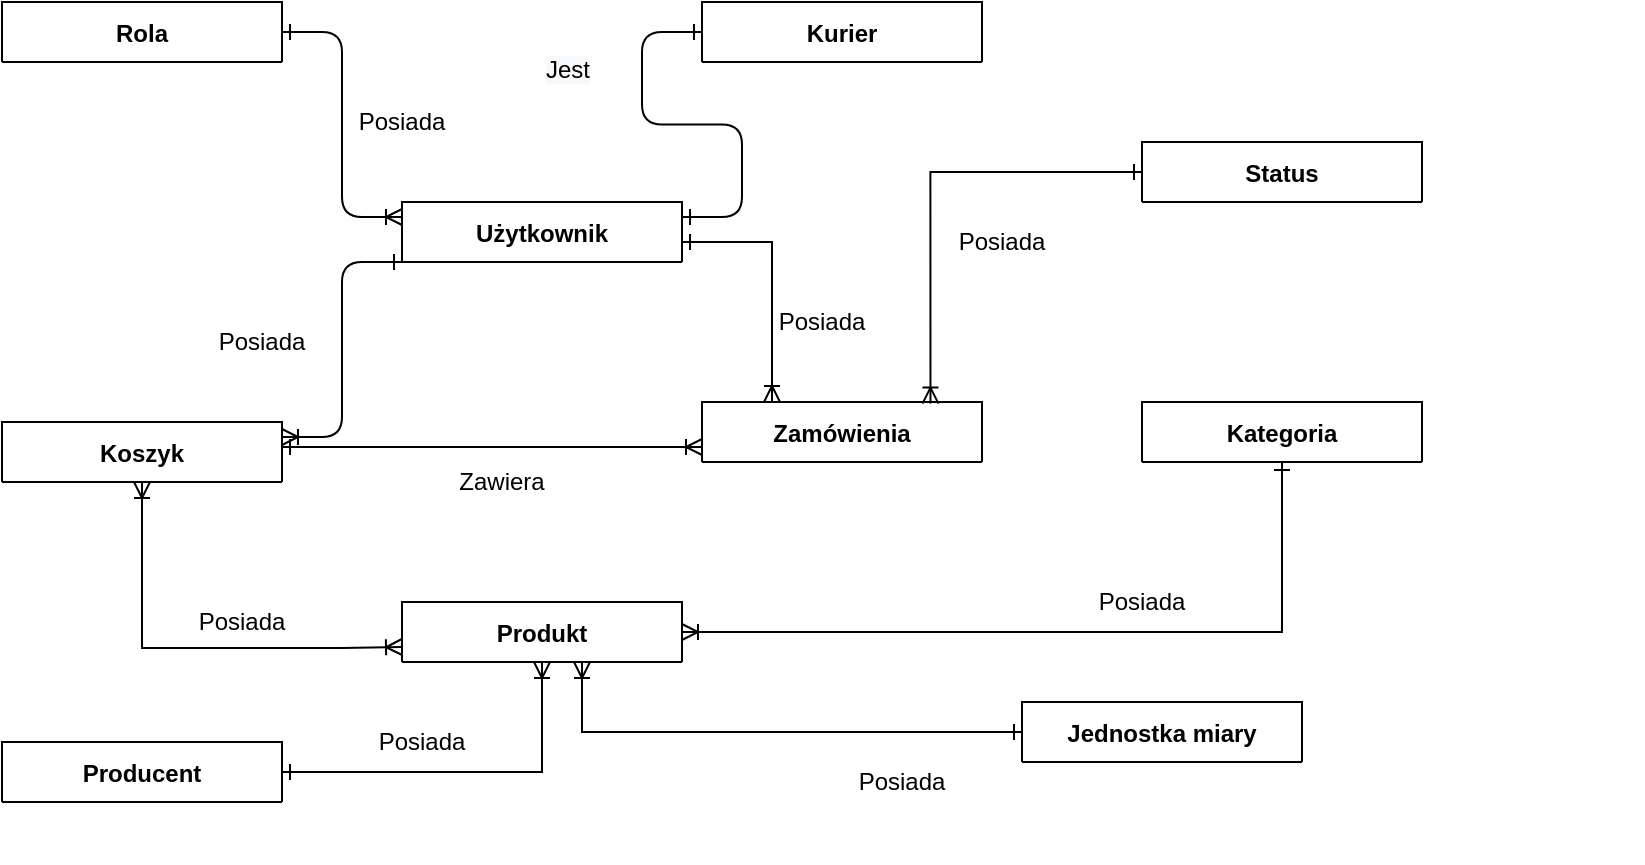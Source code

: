 <mxfile version="13.9.8" type="device"><diagram id="R2lEEEUBdFMjLlhIrx00" name="Page-1"><mxGraphModel dx="898" dy="482" grid="1" gridSize="10" guides="1" tooltips="1" connect="1" arrows="1" fold="1" page="1" pageScale="1" pageWidth="850" pageHeight="1100" math="0" shadow="0" extFonts="Permanent Marker^https://fonts.googleapis.com/css?family=Permanent+Marker"><root><mxCell id="0"/><mxCell id="1" parent="0"/><mxCell id="C-vyLk0tnHw3VtMMgP7b-1" value="" style="edgeStyle=entityRelationEdgeStyle;endArrow=ERoneToMany;startArrow=ERone;endFill=0;startFill=0;exitX=1;exitY=0.5;exitDx=0;exitDy=0;entryX=0;entryY=0.25;entryDx=0;entryDy=0;" parent="1" source="C-vyLk0tnHw3VtMMgP7b-23" target="WLLcaPcJDvykrV8Hje0s-1" edge="1"><mxGeometry width="100" height="100" relative="1" as="geometry"><mxPoint x="370" y="165" as="sourcePoint"/><mxPoint x="450" y="195" as="targetPoint"/></mxGeometry></mxCell><mxCell id="C-vyLk0tnHw3VtMMgP7b-23" value="Rola" style="shape=table;startSize=30;container=1;collapsible=1;childLayout=tableLayout;fixedRows=1;rowLines=0;fontStyle=1;align=center;resizeLast=1;" parent="1" vertex="1"><mxGeometry x="40" y="40" width="140" height="30" as="geometry"/></mxCell><mxCell id="C-vyLk0tnHw3VtMMgP7b-27" value="" style="shape=partialRectangle;collapsible=0;dropTarget=0;pointerEvents=0;fillColor=none;points=[[0,0.5],[1,0.5]];portConstraint=eastwest;top=0;left=0;right=0;bottom=0;" parent="C-vyLk0tnHw3VtMMgP7b-23" vertex="1"><mxGeometry y="30" width="250" height="30" as="geometry"/></mxCell><mxCell id="C-vyLk0tnHw3VtMMgP7b-28" value="" style="shape=partialRectangle;overflow=hidden;connectable=0;fillColor=none;top=0;left=0;bottom=0;right=0;" parent="C-vyLk0tnHw3VtMMgP7b-27" vertex="1"><mxGeometry width="30" height="30" as="geometry"/></mxCell><mxCell id="C-vyLk0tnHw3VtMMgP7b-29" value="" style="shape=partialRectangle;overflow=hidden;connectable=0;fillColor=none;top=0;left=0;bottom=0;right=0;align=left;spacingLeft=6;" parent="C-vyLk0tnHw3VtMMgP7b-27" vertex="1"><mxGeometry x="30" width="220" height="30" as="geometry"/></mxCell><mxCell id="WLLcaPcJDvykrV8Hje0s-44" style="edgeStyle=orthogonalEdgeStyle;rounded=0;orthogonalLoop=1;jettySize=auto;html=1;entryX=0.25;entryY=0;entryDx=0;entryDy=0;startArrow=ERone;startFill=0;endArrow=ERoneToMany;endFill=0;" edge="1" parent="1" source="WLLcaPcJDvykrV8Hje0s-1" target="WLLcaPcJDvykrV8Hje0s-14"><mxGeometry relative="1" as="geometry"><Array as="points"><mxPoint x="425" y="160"/></Array></mxGeometry></mxCell><mxCell id="WLLcaPcJDvykrV8Hje0s-1" value="Użytkownik" style="shape=table;startSize=30;container=1;collapsible=1;childLayout=tableLayout;fixedRows=1;rowLines=0;fontStyle=1;align=center;resizeLast=1;" vertex="1" parent="1"><mxGeometry x="240" y="140" width="140" height="30" as="geometry"/></mxCell><mxCell id="WLLcaPcJDvykrV8Hje0s-2" value="" style="shape=partialRectangle;collapsible=0;dropTarget=0;pointerEvents=0;fillColor=none;points=[[0,0.5],[1,0.5]];portConstraint=eastwest;top=0;left=0;right=0;bottom=0;" vertex="1" parent="WLLcaPcJDvykrV8Hje0s-1"><mxGeometry y="30" width="250" height="30" as="geometry"/></mxCell><mxCell id="WLLcaPcJDvykrV8Hje0s-3" value="" style="shape=partialRectangle;overflow=hidden;connectable=0;fillColor=none;top=0;left=0;bottom=0;right=0;" vertex="1" parent="WLLcaPcJDvykrV8Hje0s-2"><mxGeometry width="30" height="30" as="geometry"/></mxCell><mxCell id="WLLcaPcJDvykrV8Hje0s-4" value="" style="shape=partialRectangle;overflow=hidden;connectable=0;fillColor=none;top=0;left=0;bottom=0;right=0;align=left;spacingLeft=6;" vertex="1" parent="WLLcaPcJDvykrV8Hje0s-2"><mxGeometry x="30" width="220" height="30" as="geometry"/></mxCell><mxCell id="WLLcaPcJDvykrV8Hje0s-45" style="edgeStyle=orthogonalEdgeStyle;rounded=0;orthogonalLoop=1;jettySize=auto;html=1;entryX=0;entryY=0.75;entryDx=0;entryDy=0;startArrow=ERoneToMany;startFill=0;endArrow=ERoneToMany;endFill=0;" edge="1" parent="1" source="WLLcaPcJDvykrV8Hje0s-6" target="WLLcaPcJDvykrV8Hje0s-22"><mxGeometry relative="1" as="geometry"><Array as="points"><mxPoint x="110" y="363"/><mxPoint x="210" y="363"/></Array></mxGeometry></mxCell><mxCell id="WLLcaPcJDvykrV8Hje0s-60" style="edgeStyle=orthogonalEdgeStyle;rounded=0;orthogonalLoop=1;jettySize=auto;html=1;entryX=0;entryY=0.75;entryDx=0;entryDy=0;startArrow=ERone;startFill=0;endArrow=ERoneToMany;endFill=0;" edge="1" parent="1" source="WLLcaPcJDvykrV8Hje0s-6" target="WLLcaPcJDvykrV8Hje0s-14"><mxGeometry relative="1" as="geometry"><Array as="points"><mxPoint x="285" y="263"/></Array></mxGeometry></mxCell><mxCell id="WLLcaPcJDvykrV8Hje0s-6" value="Koszyk" style="shape=table;startSize=30;container=1;collapsible=1;childLayout=tableLayout;fixedRows=1;rowLines=0;fontStyle=1;align=center;resizeLast=1;" vertex="1" parent="1"><mxGeometry x="40" y="250" width="140" height="30" as="geometry"/></mxCell><mxCell id="WLLcaPcJDvykrV8Hje0s-7" value="" style="shape=partialRectangle;collapsible=0;dropTarget=0;pointerEvents=0;fillColor=none;points=[[0,0.5],[1,0.5]];portConstraint=eastwest;top=0;left=0;right=0;bottom=0;" vertex="1" parent="WLLcaPcJDvykrV8Hje0s-6"><mxGeometry y="30" width="250" height="30" as="geometry"/></mxCell><mxCell id="WLLcaPcJDvykrV8Hje0s-8" value="" style="shape=partialRectangle;overflow=hidden;connectable=0;fillColor=none;top=0;left=0;bottom=0;right=0;" vertex="1" parent="WLLcaPcJDvykrV8Hje0s-7"><mxGeometry width="30" height="30" as="geometry"/></mxCell><mxCell id="WLLcaPcJDvykrV8Hje0s-9" value="" style="shape=partialRectangle;overflow=hidden;connectable=0;fillColor=none;top=0;left=0;bottom=0;right=0;align=left;spacingLeft=6;" vertex="1" parent="WLLcaPcJDvykrV8Hje0s-7"><mxGeometry x="30" width="220" height="30" as="geometry"/></mxCell><mxCell id="WLLcaPcJDvykrV8Hje0s-10" value="Kurier" style="shape=table;startSize=30;container=1;collapsible=1;childLayout=tableLayout;fixedRows=1;rowLines=0;fontStyle=1;align=center;resizeLast=1;" vertex="1" parent="1"><mxGeometry x="390" y="40" width="140" height="30" as="geometry"/></mxCell><mxCell id="WLLcaPcJDvykrV8Hje0s-11" value="" style="shape=partialRectangle;collapsible=0;dropTarget=0;pointerEvents=0;fillColor=none;points=[[0,0.5],[1,0.5]];portConstraint=eastwest;top=0;left=0;right=0;bottom=0;" vertex="1" parent="WLLcaPcJDvykrV8Hje0s-10"><mxGeometry y="30" width="250" height="30" as="geometry"/></mxCell><mxCell id="WLLcaPcJDvykrV8Hje0s-12" value="" style="shape=partialRectangle;overflow=hidden;connectable=0;fillColor=none;top=0;left=0;bottom=0;right=0;" vertex="1" parent="WLLcaPcJDvykrV8Hje0s-11"><mxGeometry width="30" height="30" as="geometry"/></mxCell><mxCell id="WLLcaPcJDvykrV8Hje0s-13" value="" style="shape=partialRectangle;overflow=hidden;connectable=0;fillColor=none;top=0;left=0;bottom=0;right=0;align=left;spacingLeft=6;" vertex="1" parent="WLLcaPcJDvykrV8Hje0s-11"><mxGeometry x="30" width="220" height="30" as="geometry"/></mxCell><mxCell id="WLLcaPcJDvykrV8Hje0s-14" value="Zamówienia" style="shape=table;startSize=30;container=1;collapsible=1;childLayout=tableLayout;fixedRows=1;rowLines=0;fontStyle=1;align=center;resizeLast=1;" vertex="1" parent="1"><mxGeometry x="390" y="240" width="140" height="30" as="geometry"/></mxCell><mxCell id="WLLcaPcJDvykrV8Hje0s-15" value="" style="shape=partialRectangle;collapsible=0;dropTarget=0;pointerEvents=0;fillColor=none;points=[[0,0.5],[1,0.5]];portConstraint=eastwest;top=0;left=0;right=0;bottom=0;" vertex="1" parent="WLLcaPcJDvykrV8Hje0s-14"><mxGeometry y="30" width="250" height="30" as="geometry"/></mxCell><mxCell id="WLLcaPcJDvykrV8Hje0s-16" value="" style="shape=partialRectangle;overflow=hidden;connectable=0;fillColor=none;top=0;left=0;bottom=0;right=0;" vertex="1" parent="WLLcaPcJDvykrV8Hje0s-15"><mxGeometry width="30" height="30" as="geometry"/></mxCell><mxCell id="WLLcaPcJDvykrV8Hje0s-17" value="" style="shape=partialRectangle;overflow=hidden;connectable=0;fillColor=none;top=0;left=0;bottom=0;right=0;align=left;spacingLeft=6;" vertex="1" parent="WLLcaPcJDvykrV8Hje0s-15"><mxGeometry x="30" width="220" height="30" as="geometry"/></mxCell><mxCell id="WLLcaPcJDvykrV8Hje0s-46" style="edgeStyle=orthogonalEdgeStyle;rounded=0;orthogonalLoop=1;jettySize=auto;html=1;entryX=0.816;entryY=0.027;entryDx=0;entryDy=0;entryPerimeter=0;startArrow=ERone;startFill=0;endArrow=ERoneToMany;endFill=0;" edge="1" parent="1" source="WLLcaPcJDvykrV8Hje0s-18" target="WLLcaPcJDvykrV8Hje0s-14"><mxGeometry relative="1" as="geometry"/></mxCell><mxCell id="WLLcaPcJDvykrV8Hje0s-18" value="Status" style="shape=table;startSize=30;container=1;collapsible=1;childLayout=tableLayout;fixedRows=1;rowLines=0;fontStyle=1;align=center;resizeLast=1;" vertex="1" parent="1"><mxGeometry x="610" y="110" width="140" height="30" as="geometry"/></mxCell><mxCell id="WLLcaPcJDvykrV8Hje0s-19" value="" style="shape=partialRectangle;collapsible=0;dropTarget=0;pointerEvents=0;fillColor=none;points=[[0,0.5],[1,0.5]];portConstraint=eastwest;top=0;left=0;right=0;bottom=0;" vertex="1" parent="WLLcaPcJDvykrV8Hje0s-18"><mxGeometry y="30" width="250" height="30" as="geometry"/></mxCell><mxCell id="WLLcaPcJDvykrV8Hje0s-20" value="" style="shape=partialRectangle;overflow=hidden;connectable=0;fillColor=none;top=0;left=0;bottom=0;right=0;" vertex="1" parent="WLLcaPcJDvykrV8Hje0s-19"><mxGeometry width="30" height="30" as="geometry"/></mxCell><mxCell id="WLLcaPcJDvykrV8Hje0s-21" value="" style="shape=partialRectangle;overflow=hidden;connectable=0;fillColor=none;top=0;left=0;bottom=0;right=0;align=left;spacingLeft=6;" vertex="1" parent="WLLcaPcJDvykrV8Hje0s-19"><mxGeometry x="30" width="220" height="30" as="geometry"/></mxCell><mxCell id="WLLcaPcJDvykrV8Hje0s-22" value="Produkt" style="shape=table;startSize=30;container=1;collapsible=1;childLayout=tableLayout;fixedRows=1;rowLines=0;fontStyle=1;align=center;resizeLast=1;" vertex="1" parent="1"><mxGeometry x="240" y="340" width="140" height="30" as="geometry"/></mxCell><mxCell id="WLLcaPcJDvykrV8Hje0s-23" value="" style="shape=partialRectangle;collapsible=0;dropTarget=0;pointerEvents=0;fillColor=none;points=[[0,0.5],[1,0.5]];portConstraint=eastwest;top=0;left=0;right=0;bottom=0;" vertex="1" parent="WLLcaPcJDvykrV8Hje0s-22"><mxGeometry y="30" width="250" height="30" as="geometry"/></mxCell><mxCell id="WLLcaPcJDvykrV8Hje0s-24" value="" style="shape=partialRectangle;overflow=hidden;connectable=0;fillColor=none;top=0;left=0;bottom=0;right=0;" vertex="1" parent="WLLcaPcJDvykrV8Hje0s-23"><mxGeometry width="30" height="30" as="geometry"/></mxCell><mxCell id="WLLcaPcJDvykrV8Hje0s-25" value="" style="shape=partialRectangle;overflow=hidden;connectable=0;fillColor=none;top=0;left=0;bottom=0;right=0;align=left;spacingLeft=6;" vertex="1" parent="WLLcaPcJDvykrV8Hje0s-23"><mxGeometry x="30" width="220" height="30" as="geometry"/></mxCell><mxCell id="WLLcaPcJDvykrV8Hje0s-47" style="edgeStyle=orthogonalEdgeStyle;rounded=0;orthogonalLoop=1;jettySize=auto;html=1;startArrow=ERone;startFill=0;endArrow=ERoneToMany;endFill=0;" edge="1" parent="1" source="WLLcaPcJDvykrV8Hje0s-26" target="WLLcaPcJDvykrV8Hje0s-22"><mxGeometry relative="1" as="geometry"/></mxCell><mxCell id="WLLcaPcJDvykrV8Hje0s-26" value="Producent" style="shape=table;startSize=30;container=1;collapsible=1;childLayout=tableLayout;fixedRows=1;rowLines=0;fontStyle=1;align=center;resizeLast=1;" vertex="1" parent="1"><mxGeometry x="40" y="410" width="140" height="30" as="geometry"/></mxCell><mxCell id="WLLcaPcJDvykrV8Hje0s-27" value="" style="shape=partialRectangle;collapsible=0;dropTarget=0;pointerEvents=0;fillColor=none;points=[[0,0.5],[1,0.5]];portConstraint=eastwest;top=0;left=0;right=0;bottom=0;" vertex="1" parent="WLLcaPcJDvykrV8Hje0s-26"><mxGeometry y="30" width="250" height="30" as="geometry"/></mxCell><mxCell id="WLLcaPcJDvykrV8Hje0s-28" value="" style="shape=partialRectangle;overflow=hidden;connectable=0;fillColor=none;top=0;left=0;bottom=0;right=0;" vertex="1" parent="WLLcaPcJDvykrV8Hje0s-27"><mxGeometry width="30" height="30" as="geometry"/></mxCell><mxCell id="WLLcaPcJDvykrV8Hje0s-29" value="" style="shape=partialRectangle;overflow=hidden;connectable=0;fillColor=none;top=0;left=0;bottom=0;right=0;align=left;spacingLeft=6;" vertex="1" parent="WLLcaPcJDvykrV8Hje0s-27"><mxGeometry x="30" width="220" height="30" as="geometry"/></mxCell><mxCell id="WLLcaPcJDvykrV8Hje0s-50" style="edgeStyle=orthogonalEdgeStyle;rounded=0;orthogonalLoop=1;jettySize=auto;html=1;entryX=1;entryY=0.5;entryDx=0;entryDy=0;startArrow=ERone;startFill=0;endArrow=ERoneToMany;endFill=0;" edge="1" parent="1" source="WLLcaPcJDvykrV8Hje0s-30" target="WLLcaPcJDvykrV8Hje0s-22"><mxGeometry relative="1" as="geometry"><Array as="points"><mxPoint x="680" y="355"/></Array></mxGeometry></mxCell><mxCell id="WLLcaPcJDvykrV8Hje0s-30" value="Kategoria" style="shape=table;startSize=30;container=1;collapsible=1;childLayout=tableLayout;fixedRows=1;rowLines=0;fontStyle=1;align=center;resizeLast=1;" vertex="1" parent="1"><mxGeometry x="610" y="240" width="140" height="30" as="geometry"/></mxCell><mxCell id="WLLcaPcJDvykrV8Hje0s-31" value="" style="shape=partialRectangle;collapsible=0;dropTarget=0;pointerEvents=0;fillColor=none;points=[[0,0.5],[1,0.5]];portConstraint=eastwest;top=0;left=0;right=0;bottom=0;" vertex="1" parent="WLLcaPcJDvykrV8Hje0s-30"><mxGeometry y="30" width="250" height="30" as="geometry"/></mxCell><mxCell id="WLLcaPcJDvykrV8Hje0s-32" value="" style="shape=partialRectangle;overflow=hidden;connectable=0;fillColor=none;top=0;left=0;bottom=0;right=0;" vertex="1" parent="WLLcaPcJDvykrV8Hje0s-31"><mxGeometry width="30" height="30" as="geometry"/></mxCell><mxCell id="WLLcaPcJDvykrV8Hje0s-33" value="" style="shape=partialRectangle;overflow=hidden;connectable=0;fillColor=none;top=0;left=0;bottom=0;right=0;align=left;spacingLeft=6;" vertex="1" parent="WLLcaPcJDvykrV8Hje0s-31"><mxGeometry x="30" width="220" height="30" as="geometry"/></mxCell><mxCell id="WLLcaPcJDvykrV8Hje0s-49" style="edgeStyle=orthogonalEdgeStyle;rounded=0;orthogonalLoop=1;jettySize=auto;html=1;startArrow=ERone;startFill=0;endArrow=ERoneToMany;endFill=0;" edge="1" parent="1" source="WLLcaPcJDvykrV8Hje0s-34" target="WLLcaPcJDvykrV8Hje0s-22"><mxGeometry relative="1" as="geometry"><Array as="points"><mxPoint x="330" y="405"/></Array></mxGeometry></mxCell><mxCell id="WLLcaPcJDvykrV8Hje0s-34" value="Jednostka miary" style="shape=table;startSize=30;container=1;collapsible=1;childLayout=tableLayout;fixedRows=1;rowLines=0;fontStyle=1;align=center;resizeLast=1;" vertex="1" parent="1"><mxGeometry x="550" y="390" width="140" height="30" as="geometry"/></mxCell><mxCell id="WLLcaPcJDvykrV8Hje0s-35" value="" style="shape=partialRectangle;collapsible=0;dropTarget=0;pointerEvents=0;fillColor=none;points=[[0,0.5],[1,0.5]];portConstraint=eastwest;top=0;left=0;right=0;bottom=0;" vertex="1" parent="WLLcaPcJDvykrV8Hje0s-34"><mxGeometry y="30" width="250" height="30" as="geometry"/></mxCell><mxCell id="WLLcaPcJDvykrV8Hje0s-36" value="" style="shape=partialRectangle;overflow=hidden;connectable=0;fillColor=none;top=0;left=0;bottom=0;right=0;" vertex="1" parent="WLLcaPcJDvykrV8Hje0s-35"><mxGeometry width="30" height="30" as="geometry"/></mxCell><mxCell id="WLLcaPcJDvykrV8Hje0s-37" value="" style="shape=partialRectangle;overflow=hidden;connectable=0;fillColor=none;top=0;left=0;bottom=0;right=0;align=left;spacingLeft=6;" vertex="1" parent="WLLcaPcJDvykrV8Hje0s-35"><mxGeometry x="30" width="220" height="30" as="geometry"/></mxCell><mxCell id="WLLcaPcJDvykrV8Hje0s-39" value="" style="edgeStyle=entityRelationEdgeStyle;endArrow=ERoneToMany;startArrow=ERone;endFill=0;startFill=0;entryX=1;entryY=0.25;entryDx=0;entryDy=0;exitX=0;exitY=1;exitDx=0;exitDy=0;" edge="1" parent="1" source="WLLcaPcJDvykrV8Hje0s-1" target="WLLcaPcJDvykrV8Hje0s-6"><mxGeometry width="100" height="100" relative="1" as="geometry"><mxPoint x="120" y="160" as="sourcePoint"/><mxPoint x="250" y="165" as="targetPoint"/></mxGeometry></mxCell><mxCell id="WLLcaPcJDvykrV8Hje0s-41" value="" style="edgeStyle=entityRelationEdgeStyle;endArrow=ERone;startArrow=ERone;endFill=0;startFill=0;exitX=1;exitY=0.25;exitDx=0;exitDy=0;entryX=0;entryY=0.5;entryDx=0;entryDy=0;" edge="1" parent="1" source="WLLcaPcJDvykrV8Hje0s-1" target="WLLcaPcJDvykrV8Hje0s-10"><mxGeometry width="100" height="100" relative="1" as="geometry"><mxPoint x="370" y="111" as="sourcePoint"/><mxPoint x="380" y="55" as="targetPoint"/></mxGeometry></mxCell><mxCell id="WLLcaPcJDvykrV8Hje0s-51" value="Posiada" style="text;html=1;strokeColor=none;fillColor=none;align=center;verticalAlign=middle;whiteSpace=wrap;rounded=0;" vertex="1" parent="1"><mxGeometry x="220" y="90" width="40" height="20" as="geometry"/></mxCell><mxCell id="WLLcaPcJDvykrV8Hje0s-52" value="Posiada" style="text;html=1;strokeColor=none;fillColor=none;align=center;verticalAlign=middle;whiteSpace=wrap;rounded=0;" vertex="1" parent="1"><mxGeometry x="150" y="200" width="40" height="20" as="geometry"/></mxCell><mxCell id="WLLcaPcJDvykrV8Hje0s-53" value="Posiada" style="text;html=1;strokeColor=none;fillColor=none;align=center;verticalAlign=middle;whiteSpace=wrap;rounded=0;" vertex="1" parent="1"><mxGeometry x="140" y="340" width="40" height="20" as="geometry"/></mxCell><mxCell id="WLLcaPcJDvykrV8Hje0s-54" value="Posiada" style="text;html=1;strokeColor=none;fillColor=none;align=center;verticalAlign=middle;whiteSpace=wrap;rounded=0;" vertex="1" parent="1"><mxGeometry x="520" y="150" width="40" height="20" as="geometry"/></mxCell><mxCell id="WLLcaPcJDvykrV8Hje0s-55" value="Posiada" style="text;html=1;strokeColor=none;fillColor=none;align=center;verticalAlign=middle;whiteSpace=wrap;rounded=0;" vertex="1" parent="1"><mxGeometry x="590" y="330" width="40" height="20" as="geometry"/></mxCell><mxCell id="WLLcaPcJDvykrV8Hje0s-56" value="Posiada" style="text;html=1;strokeColor=none;fillColor=none;align=center;verticalAlign=middle;whiteSpace=wrap;rounded=0;" vertex="1" parent="1"><mxGeometry x="470" y="420" width="40" height="20" as="geometry"/></mxCell><mxCell id="WLLcaPcJDvykrV8Hje0s-57" value="Posiada" style="text;html=1;strokeColor=none;fillColor=none;align=center;verticalAlign=middle;whiteSpace=wrap;rounded=0;" vertex="1" parent="1"><mxGeometry x="230" y="400" width="40" height="20" as="geometry"/></mxCell><mxCell id="WLLcaPcJDvykrV8Hje0s-58" value="&lt;span style=&quot;color: rgb(0 , 0 , 0) ; font-family: &amp;#34;helvetica&amp;#34; ; font-size: 12px ; font-style: normal ; font-weight: 400 ; letter-spacing: normal ; text-align: center ; text-indent: 0px ; text-transform: none ; word-spacing: 0px ; background-color: rgb(248 , 249 , 250) ; display: inline ; float: none&quot;&gt;Jest&lt;/span&gt;" style="text;whiteSpace=wrap;html=1;" vertex="1" parent="1"><mxGeometry x="310" y="60" width="70" height="30" as="geometry"/></mxCell><mxCell id="WLLcaPcJDvykrV8Hje0s-59" value="Posiada" style="text;html=1;strokeColor=none;fillColor=none;align=center;verticalAlign=middle;whiteSpace=wrap;rounded=0;" vertex="1" parent="1"><mxGeometry x="430" y="190" width="40" height="20" as="geometry"/></mxCell><mxCell id="WLLcaPcJDvykrV8Hje0s-63" value="Zawiera" style="text;html=1;strokeColor=none;fillColor=none;align=center;verticalAlign=middle;whiteSpace=wrap;rounded=0;" vertex="1" parent="1"><mxGeometry x="270" y="270" width="40" height="20" as="geometry"/></mxCell></root></mxGraphModel></diagram></mxfile>